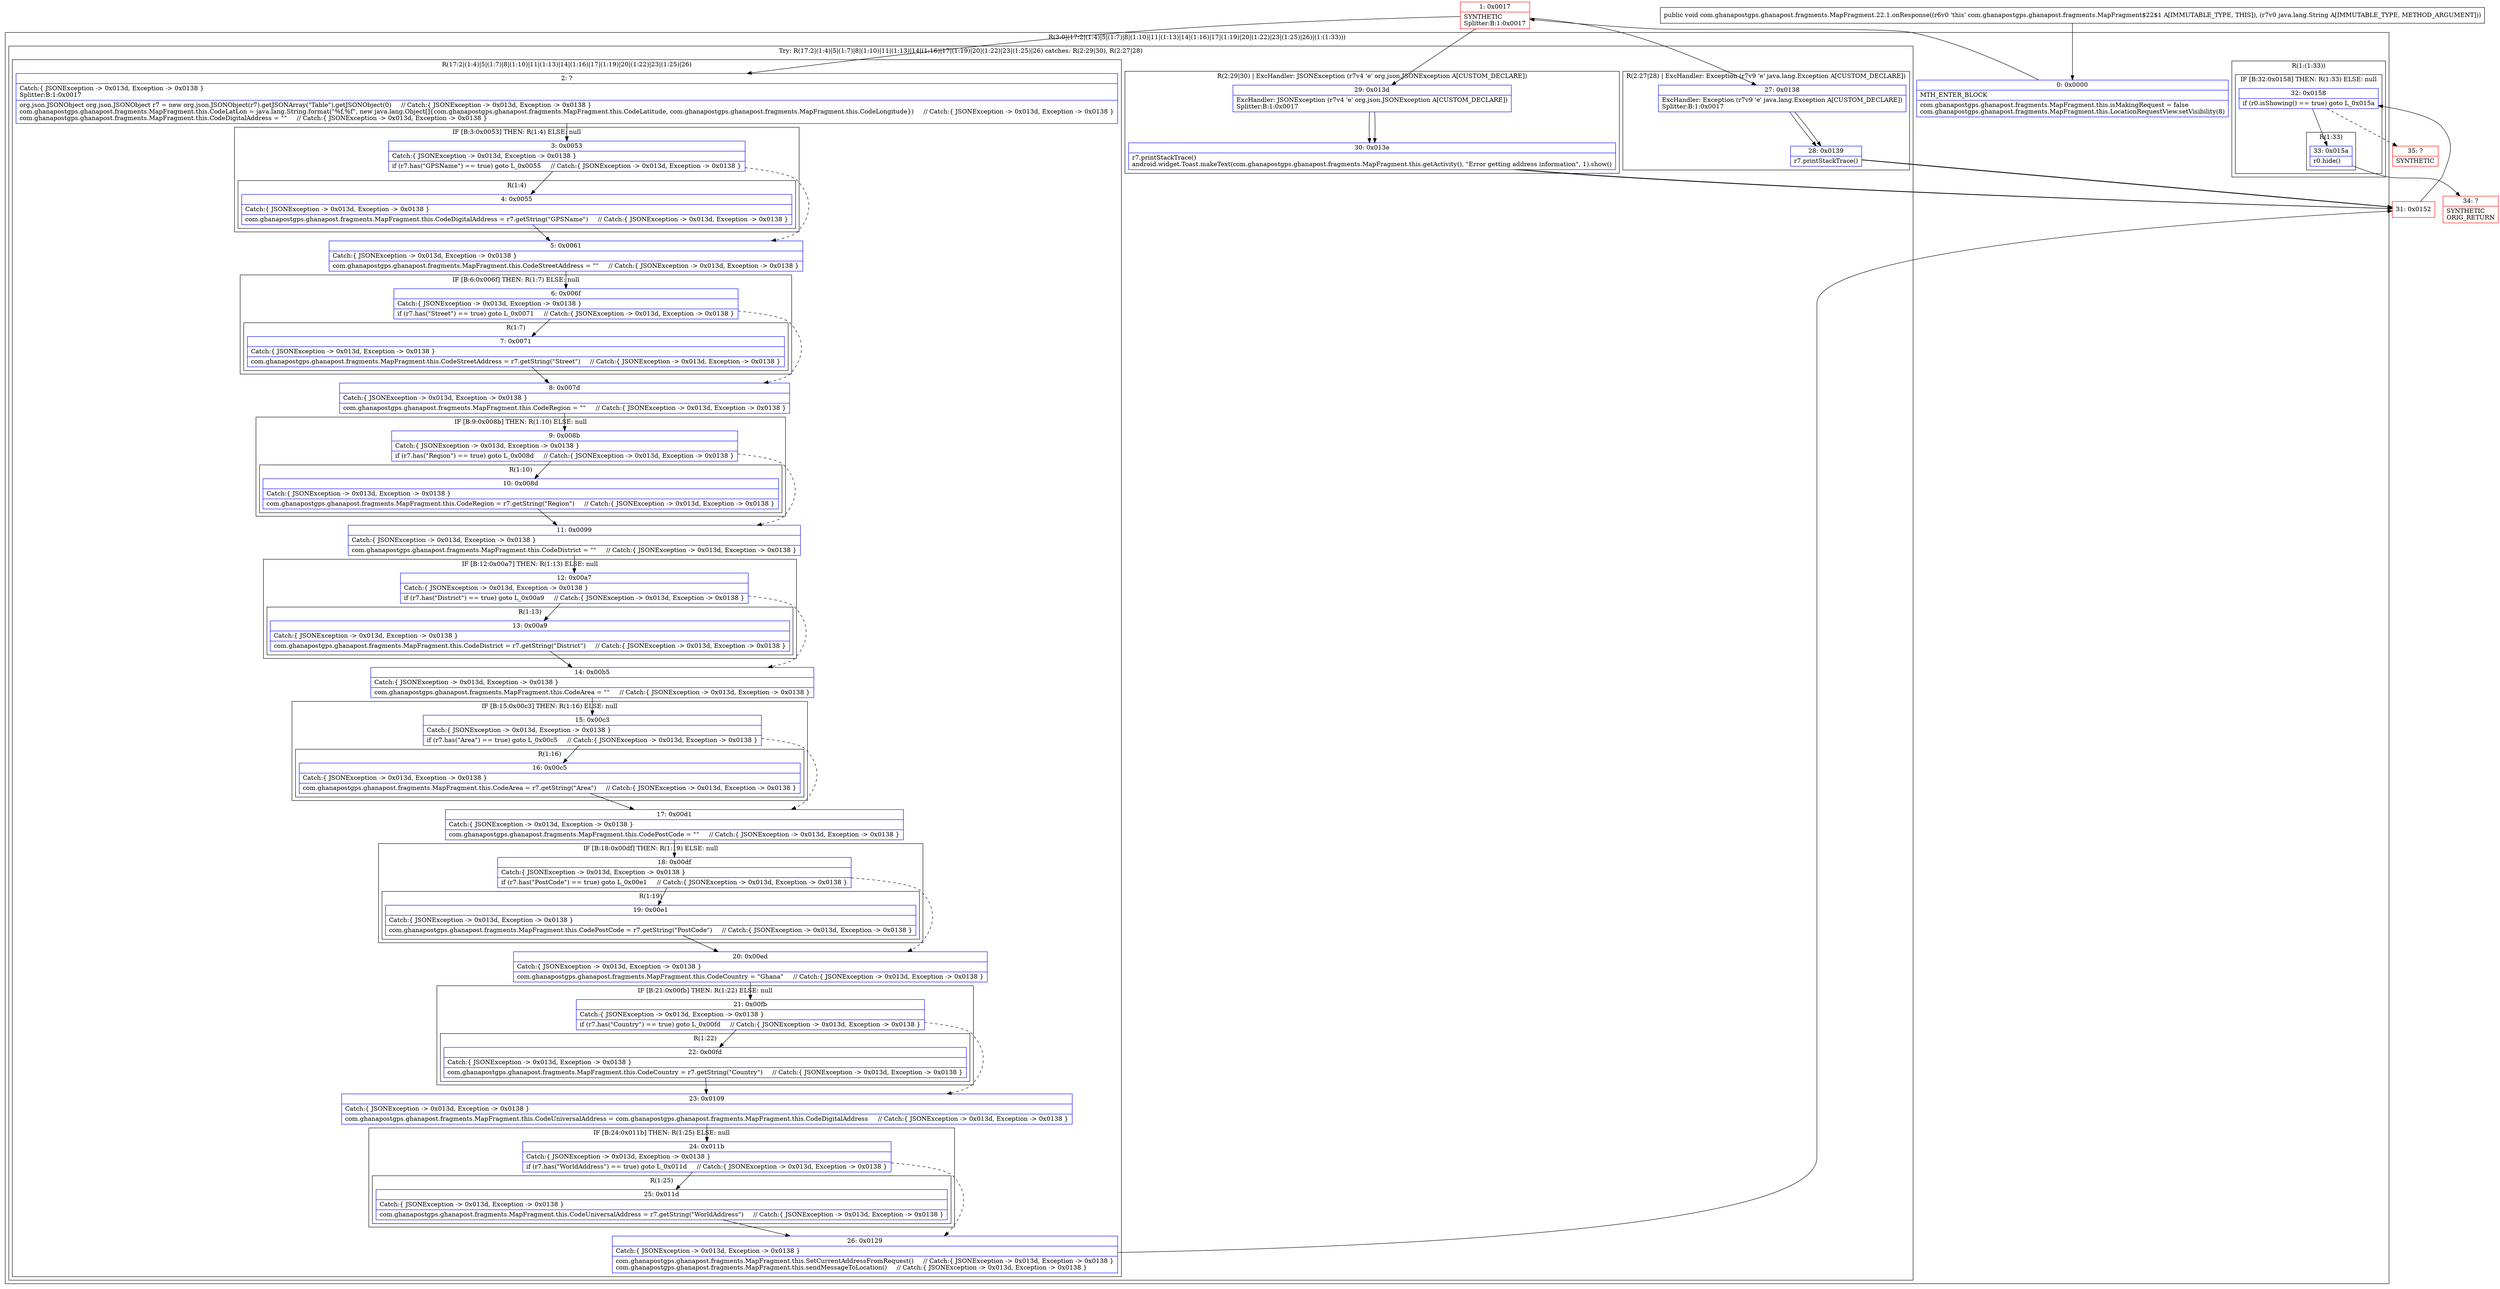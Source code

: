 digraph "CFG forcom.ghanapostgps.ghanapost.fragments.MapFragment.22.1.onResponse(Ljava\/lang\/String;)V" {
subgraph cluster_Region_1102752246 {
label = "R(3:0|(17:2|(1:4)|5|(1:7)|8|(1:10)|11|(1:13)|14|(1:16)|17|(1:19)|20|(1:22)|23|(1:25)|26)|(1:(1:33)))";
node [shape=record,color=blue];
Node_0 [shape=record,label="{0\:\ 0x0000|MTH_ENTER_BLOCK\l|com.ghanapostgps.ghanapost.fragments.MapFragment.this.isMakingRequest = false\lcom.ghanapostgps.ghanapost.fragments.MapFragment.this.LocationRequestView.setVisibility(8)\l}"];
subgraph cluster_TryCatchRegion_1652641220 {
label = "Try: R(17:2|(1:4)|5|(1:7)|8|(1:10)|11|(1:13)|14|(1:16)|17|(1:19)|20|(1:22)|23|(1:25)|26) catches: R(2:29|30), R(2:27|28)";
node [shape=record,color=blue];
subgraph cluster_Region_1032410102 {
label = "R(17:2|(1:4)|5|(1:7)|8|(1:10)|11|(1:13)|14|(1:16)|17|(1:19)|20|(1:22)|23|(1:25)|26)";
node [shape=record,color=blue];
Node_2 [shape=record,label="{2\:\ ?|Catch:\{ JSONException \-\> 0x013d, Exception \-\> 0x0138 \}\lSplitter:B:1:0x0017\l|org.json.JSONObject org.json.JSONObject r7 = new org.json.JSONObject(r7).getJSONArray(\"Table\").getJSONObject(0)     \/\/ Catch:\{ JSONException \-\> 0x013d, Exception \-\> 0x0138 \}\lcom.ghanapostgps.ghanapost.fragments.MapFragment.this.CodeLatLon = java.lang.String.format(\"%f,%f\", new java.lang.Object[]\{com.ghanapostgps.ghanapost.fragments.MapFragment.this.CodeLatitude, com.ghanapostgps.ghanapost.fragments.MapFragment.this.CodeLongitude\})     \/\/ Catch:\{ JSONException \-\> 0x013d, Exception \-\> 0x0138 \}\lcom.ghanapostgps.ghanapost.fragments.MapFragment.this.CodeDigitalAddress = \"\"     \/\/ Catch:\{ JSONException \-\> 0x013d, Exception \-\> 0x0138 \}\l}"];
subgraph cluster_IfRegion_623759362 {
label = "IF [B:3:0x0053] THEN: R(1:4) ELSE: null";
node [shape=record,color=blue];
Node_3 [shape=record,label="{3\:\ 0x0053|Catch:\{ JSONException \-\> 0x013d, Exception \-\> 0x0138 \}\l|if (r7.has(\"GPSName\") == true) goto L_0x0055     \/\/ Catch:\{ JSONException \-\> 0x013d, Exception \-\> 0x0138 \}\l}"];
subgraph cluster_Region_138982284 {
label = "R(1:4)";
node [shape=record,color=blue];
Node_4 [shape=record,label="{4\:\ 0x0055|Catch:\{ JSONException \-\> 0x013d, Exception \-\> 0x0138 \}\l|com.ghanapostgps.ghanapost.fragments.MapFragment.this.CodeDigitalAddress = r7.getString(\"GPSName\")     \/\/ Catch:\{ JSONException \-\> 0x013d, Exception \-\> 0x0138 \}\l}"];
}
}
Node_5 [shape=record,label="{5\:\ 0x0061|Catch:\{ JSONException \-\> 0x013d, Exception \-\> 0x0138 \}\l|com.ghanapostgps.ghanapost.fragments.MapFragment.this.CodeStreetAddress = \"\"     \/\/ Catch:\{ JSONException \-\> 0x013d, Exception \-\> 0x0138 \}\l}"];
subgraph cluster_IfRegion_1103275570 {
label = "IF [B:6:0x006f] THEN: R(1:7) ELSE: null";
node [shape=record,color=blue];
Node_6 [shape=record,label="{6\:\ 0x006f|Catch:\{ JSONException \-\> 0x013d, Exception \-\> 0x0138 \}\l|if (r7.has(\"Street\") == true) goto L_0x0071     \/\/ Catch:\{ JSONException \-\> 0x013d, Exception \-\> 0x0138 \}\l}"];
subgraph cluster_Region_908286751 {
label = "R(1:7)";
node [shape=record,color=blue];
Node_7 [shape=record,label="{7\:\ 0x0071|Catch:\{ JSONException \-\> 0x013d, Exception \-\> 0x0138 \}\l|com.ghanapostgps.ghanapost.fragments.MapFragment.this.CodeStreetAddress = r7.getString(\"Street\")     \/\/ Catch:\{ JSONException \-\> 0x013d, Exception \-\> 0x0138 \}\l}"];
}
}
Node_8 [shape=record,label="{8\:\ 0x007d|Catch:\{ JSONException \-\> 0x013d, Exception \-\> 0x0138 \}\l|com.ghanapostgps.ghanapost.fragments.MapFragment.this.CodeRegion = \"\"     \/\/ Catch:\{ JSONException \-\> 0x013d, Exception \-\> 0x0138 \}\l}"];
subgraph cluster_IfRegion_2101682201 {
label = "IF [B:9:0x008b] THEN: R(1:10) ELSE: null";
node [shape=record,color=blue];
Node_9 [shape=record,label="{9\:\ 0x008b|Catch:\{ JSONException \-\> 0x013d, Exception \-\> 0x0138 \}\l|if (r7.has(\"Region\") == true) goto L_0x008d     \/\/ Catch:\{ JSONException \-\> 0x013d, Exception \-\> 0x0138 \}\l}"];
subgraph cluster_Region_811346158 {
label = "R(1:10)";
node [shape=record,color=blue];
Node_10 [shape=record,label="{10\:\ 0x008d|Catch:\{ JSONException \-\> 0x013d, Exception \-\> 0x0138 \}\l|com.ghanapostgps.ghanapost.fragments.MapFragment.this.CodeRegion = r7.getString(\"Region\")     \/\/ Catch:\{ JSONException \-\> 0x013d, Exception \-\> 0x0138 \}\l}"];
}
}
Node_11 [shape=record,label="{11\:\ 0x0099|Catch:\{ JSONException \-\> 0x013d, Exception \-\> 0x0138 \}\l|com.ghanapostgps.ghanapost.fragments.MapFragment.this.CodeDistrict = \"\"     \/\/ Catch:\{ JSONException \-\> 0x013d, Exception \-\> 0x0138 \}\l}"];
subgraph cluster_IfRegion_1694235617 {
label = "IF [B:12:0x00a7] THEN: R(1:13) ELSE: null";
node [shape=record,color=blue];
Node_12 [shape=record,label="{12\:\ 0x00a7|Catch:\{ JSONException \-\> 0x013d, Exception \-\> 0x0138 \}\l|if (r7.has(\"District\") == true) goto L_0x00a9     \/\/ Catch:\{ JSONException \-\> 0x013d, Exception \-\> 0x0138 \}\l}"];
subgraph cluster_Region_1219280834 {
label = "R(1:13)";
node [shape=record,color=blue];
Node_13 [shape=record,label="{13\:\ 0x00a9|Catch:\{ JSONException \-\> 0x013d, Exception \-\> 0x0138 \}\l|com.ghanapostgps.ghanapost.fragments.MapFragment.this.CodeDistrict = r7.getString(\"District\")     \/\/ Catch:\{ JSONException \-\> 0x013d, Exception \-\> 0x0138 \}\l}"];
}
}
Node_14 [shape=record,label="{14\:\ 0x00b5|Catch:\{ JSONException \-\> 0x013d, Exception \-\> 0x0138 \}\l|com.ghanapostgps.ghanapost.fragments.MapFragment.this.CodeArea = \"\"     \/\/ Catch:\{ JSONException \-\> 0x013d, Exception \-\> 0x0138 \}\l}"];
subgraph cluster_IfRegion_482155302 {
label = "IF [B:15:0x00c3] THEN: R(1:16) ELSE: null";
node [shape=record,color=blue];
Node_15 [shape=record,label="{15\:\ 0x00c3|Catch:\{ JSONException \-\> 0x013d, Exception \-\> 0x0138 \}\l|if (r7.has(\"Area\") == true) goto L_0x00c5     \/\/ Catch:\{ JSONException \-\> 0x013d, Exception \-\> 0x0138 \}\l}"];
subgraph cluster_Region_1308056327 {
label = "R(1:16)";
node [shape=record,color=blue];
Node_16 [shape=record,label="{16\:\ 0x00c5|Catch:\{ JSONException \-\> 0x013d, Exception \-\> 0x0138 \}\l|com.ghanapostgps.ghanapost.fragments.MapFragment.this.CodeArea = r7.getString(\"Area\")     \/\/ Catch:\{ JSONException \-\> 0x013d, Exception \-\> 0x0138 \}\l}"];
}
}
Node_17 [shape=record,label="{17\:\ 0x00d1|Catch:\{ JSONException \-\> 0x013d, Exception \-\> 0x0138 \}\l|com.ghanapostgps.ghanapost.fragments.MapFragment.this.CodePostCode = \"\"     \/\/ Catch:\{ JSONException \-\> 0x013d, Exception \-\> 0x0138 \}\l}"];
subgraph cluster_IfRegion_1994950059 {
label = "IF [B:18:0x00df] THEN: R(1:19) ELSE: null";
node [shape=record,color=blue];
Node_18 [shape=record,label="{18\:\ 0x00df|Catch:\{ JSONException \-\> 0x013d, Exception \-\> 0x0138 \}\l|if (r7.has(\"PostCode\") == true) goto L_0x00e1     \/\/ Catch:\{ JSONException \-\> 0x013d, Exception \-\> 0x0138 \}\l}"];
subgraph cluster_Region_1536652827 {
label = "R(1:19)";
node [shape=record,color=blue];
Node_19 [shape=record,label="{19\:\ 0x00e1|Catch:\{ JSONException \-\> 0x013d, Exception \-\> 0x0138 \}\l|com.ghanapostgps.ghanapost.fragments.MapFragment.this.CodePostCode = r7.getString(\"PostCode\")     \/\/ Catch:\{ JSONException \-\> 0x013d, Exception \-\> 0x0138 \}\l}"];
}
}
Node_20 [shape=record,label="{20\:\ 0x00ed|Catch:\{ JSONException \-\> 0x013d, Exception \-\> 0x0138 \}\l|com.ghanapostgps.ghanapost.fragments.MapFragment.this.CodeCountry = \"Ghana\"     \/\/ Catch:\{ JSONException \-\> 0x013d, Exception \-\> 0x0138 \}\l}"];
subgraph cluster_IfRegion_789000804 {
label = "IF [B:21:0x00fb] THEN: R(1:22) ELSE: null";
node [shape=record,color=blue];
Node_21 [shape=record,label="{21\:\ 0x00fb|Catch:\{ JSONException \-\> 0x013d, Exception \-\> 0x0138 \}\l|if (r7.has(\"Country\") == true) goto L_0x00fd     \/\/ Catch:\{ JSONException \-\> 0x013d, Exception \-\> 0x0138 \}\l}"];
subgraph cluster_Region_1491037152 {
label = "R(1:22)";
node [shape=record,color=blue];
Node_22 [shape=record,label="{22\:\ 0x00fd|Catch:\{ JSONException \-\> 0x013d, Exception \-\> 0x0138 \}\l|com.ghanapostgps.ghanapost.fragments.MapFragment.this.CodeCountry = r7.getString(\"Country\")     \/\/ Catch:\{ JSONException \-\> 0x013d, Exception \-\> 0x0138 \}\l}"];
}
}
Node_23 [shape=record,label="{23\:\ 0x0109|Catch:\{ JSONException \-\> 0x013d, Exception \-\> 0x0138 \}\l|com.ghanapostgps.ghanapost.fragments.MapFragment.this.CodeUniversalAddress = com.ghanapostgps.ghanapost.fragments.MapFragment.this.CodeDigitalAddress     \/\/ Catch:\{ JSONException \-\> 0x013d, Exception \-\> 0x0138 \}\l}"];
subgraph cluster_IfRegion_1781037197 {
label = "IF [B:24:0x011b] THEN: R(1:25) ELSE: null";
node [shape=record,color=blue];
Node_24 [shape=record,label="{24\:\ 0x011b|Catch:\{ JSONException \-\> 0x013d, Exception \-\> 0x0138 \}\l|if (r7.has(\"WorldAddress\") == true) goto L_0x011d     \/\/ Catch:\{ JSONException \-\> 0x013d, Exception \-\> 0x0138 \}\l}"];
subgraph cluster_Region_183499901 {
label = "R(1:25)";
node [shape=record,color=blue];
Node_25 [shape=record,label="{25\:\ 0x011d|Catch:\{ JSONException \-\> 0x013d, Exception \-\> 0x0138 \}\l|com.ghanapostgps.ghanapost.fragments.MapFragment.this.CodeUniversalAddress = r7.getString(\"WorldAddress\")     \/\/ Catch:\{ JSONException \-\> 0x013d, Exception \-\> 0x0138 \}\l}"];
}
}
Node_26 [shape=record,label="{26\:\ 0x0129|Catch:\{ JSONException \-\> 0x013d, Exception \-\> 0x0138 \}\l|com.ghanapostgps.ghanapost.fragments.MapFragment.this.SetCurrentAddressFromRequest()     \/\/ Catch:\{ JSONException \-\> 0x013d, Exception \-\> 0x0138 \}\lcom.ghanapostgps.ghanapost.fragments.MapFragment.this.sendMessageToLocation()     \/\/ Catch:\{ JSONException \-\> 0x013d, Exception \-\> 0x0138 \}\l}"];
}
subgraph cluster_Region_1417120719 {
label = "R(2:29|30) | ExcHandler: JSONException (r7v4 'e' org.json.JSONException A[CUSTOM_DECLARE])\l";
node [shape=record,color=blue];
Node_29 [shape=record,label="{29\:\ 0x013d|ExcHandler: JSONException (r7v4 'e' org.json.JSONException A[CUSTOM_DECLARE])\lSplitter:B:1:0x0017\l}"];
Node_30 [shape=record,label="{30\:\ 0x013e|r7.printStackTrace()\landroid.widget.Toast.makeText(com.ghanapostgps.ghanapost.fragments.MapFragment.this.getActivity(), \"Error getting address information\", 1).show()\l}"];
}
subgraph cluster_Region_283787263 {
label = "R(2:27|28) | ExcHandler: Exception (r7v9 'e' java.lang.Exception A[CUSTOM_DECLARE])\l";
node [shape=record,color=blue];
Node_27 [shape=record,label="{27\:\ 0x0138|ExcHandler: Exception (r7v9 'e' java.lang.Exception A[CUSTOM_DECLARE])\lSplitter:B:1:0x0017\l}"];
Node_28 [shape=record,label="{28\:\ 0x0139|r7.printStackTrace()\l}"];
}
}
subgraph cluster_Region_76271885 {
label = "R(1:(1:33))";
node [shape=record,color=blue];
subgraph cluster_IfRegion_1821131573 {
label = "IF [B:32:0x0158] THEN: R(1:33) ELSE: null";
node [shape=record,color=blue];
Node_32 [shape=record,label="{32\:\ 0x0158|if (r0.isShowing() == true) goto L_0x015a\l}"];
subgraph cluster_Region_72193176 {
label = "R(1:33)";
node [shape=record,color=blue];
Node_33 [shape=record,label="{33\:\ 0x015a|r0.hide()\l}"];
}
}
}
}
subgraph cluster_Region_1417120719 {
label = "R(2:29|30) | ExcHandler: JSONException (r7v4 'e' org.json.JSONException A[CUSTOM_DECLARE])\l";
node [shape=record,color=blue];
Node_29 [shape=record,label="{29\:\ 0x013d|ExcHandler: JSONException (r7v4 'e' org.json.JSONException A[CUSTOM_DECLARE])\lSplitter:B:1:0x0017\l}"];
Node_30 [shape=record,label="{30\:\ 0x013e|r7.printStackTrace()\landroid.widget.Toast.makeText(com.ghanapostgps.ghanapost.fragments.MapFragment.this.getActivity(), \"Error getting address information\", 1).show()\l}"];
}
subgraph cluster_Region_283787263 {
label = "R(2:27|28) | ExcHandler: Exception (r7v9 'e' java.lang.Exception A[CUSTOM_DECLARE])\l";
node [shape=record,color=blue];
Node_27 [shape=record,label="{27\:\ 0x0138|ExcHandler: Exception (r7v9 'e' java.lang.Exception A[CUSTOM_DECLARE])\lSplitter:B:1:0x0017\l}"];
Node_28 [shape=record,label="{28\:\ 0x0139|r7.printStackTrace()\l}"];
}
Node_1 [shape=record,color=red,label="{1\:\ 0x0017|SYNTHETIC\lSplitter:B:1:0x0017\l}"];
Node_31 [shape=record,color=red,label="{31\:\ 0x0152}"];
Node_34 [shape=record,color=red,label="{34\:\ ?|SYNTHETIC\lORIG_RETURN\l}"];
Node_35 [shape=record,color=red,label="{35\:\ ?|SYNTHETIC\l}"];
MethodNode[shape=record,label="{public void com.ghanapostgps.ghanapost.fragments.MapFragment.22.1.onResponse((r6v0 'this' com.ghanapostgps.ghanapost.fragments.MapFragment$22$1 A[IMMUTABLE_TYPE, THIS]), (r7v0 java.lang.String A[IMMUTABLE_TYPE, METHOD_ARGUMENT])) }"];
MethodNode -> Node_0;
Node_0 -> Node_1;
Node_2 -> Node_3;
Node_3 -> Node_4;
Node_3 -> Node_5[style=dashed];
Node_4 -> Node_5;
Node_5 -> Node_6;
Node_6 -> Node_7;
Node_6 -> Node_8[style=dashed];
Node_7 -> Node_8;
Node_8 -> Node_9;
Node_9 -> Node_10;
Node_9 -> Node_11[style=dashed];
Node_10 -> Node_11;
Node_11 -> Node_12;
Node_12 -> Node_13;
Node_12 -> Node_14[style=dashed];
Node_13 -> Node_14;
Node_14 -> Node_15;
Node_15 -> Node_16;
Node_15 -> Node_17[style=dashed];
Node_16 -> Node_17;
Node_17 -> Node_18;
Node_18 -> Node_19;
Node_18 -> Node_20[style=dashed];
Node_19 -> Node_20;
Node_20 -> Node_21;
Node_21 -> Node_22;
Node_21 -> Node_23[style=dashed];
Node_22 -> Node_23;
Node_23 -> Node_24;
Node_24 -> Node_25;
Node_24 -> Node_26[style=dashed];
Node_25 -> Node_26;
Node_26 -> Node_31;
Node_29 -> Node_30;
Node_30 -> Node_31;
Node_27 -> Node_28;
Node_28 -> Node_31;
Node_32 -> Node_33;
Node_32 -> Node_35[style=dashed];
Node_33 -> Node_34;
Node_29 -> Node_30;
Node_30 -> Node_31;
Node_27 -> Node_28;
Node_28 -> Node_31;
Node_1 -> Node_2;
Node_1 -> Node_29;
Node_1 -> Node_27;
Node_31 -> Node_32;
}

